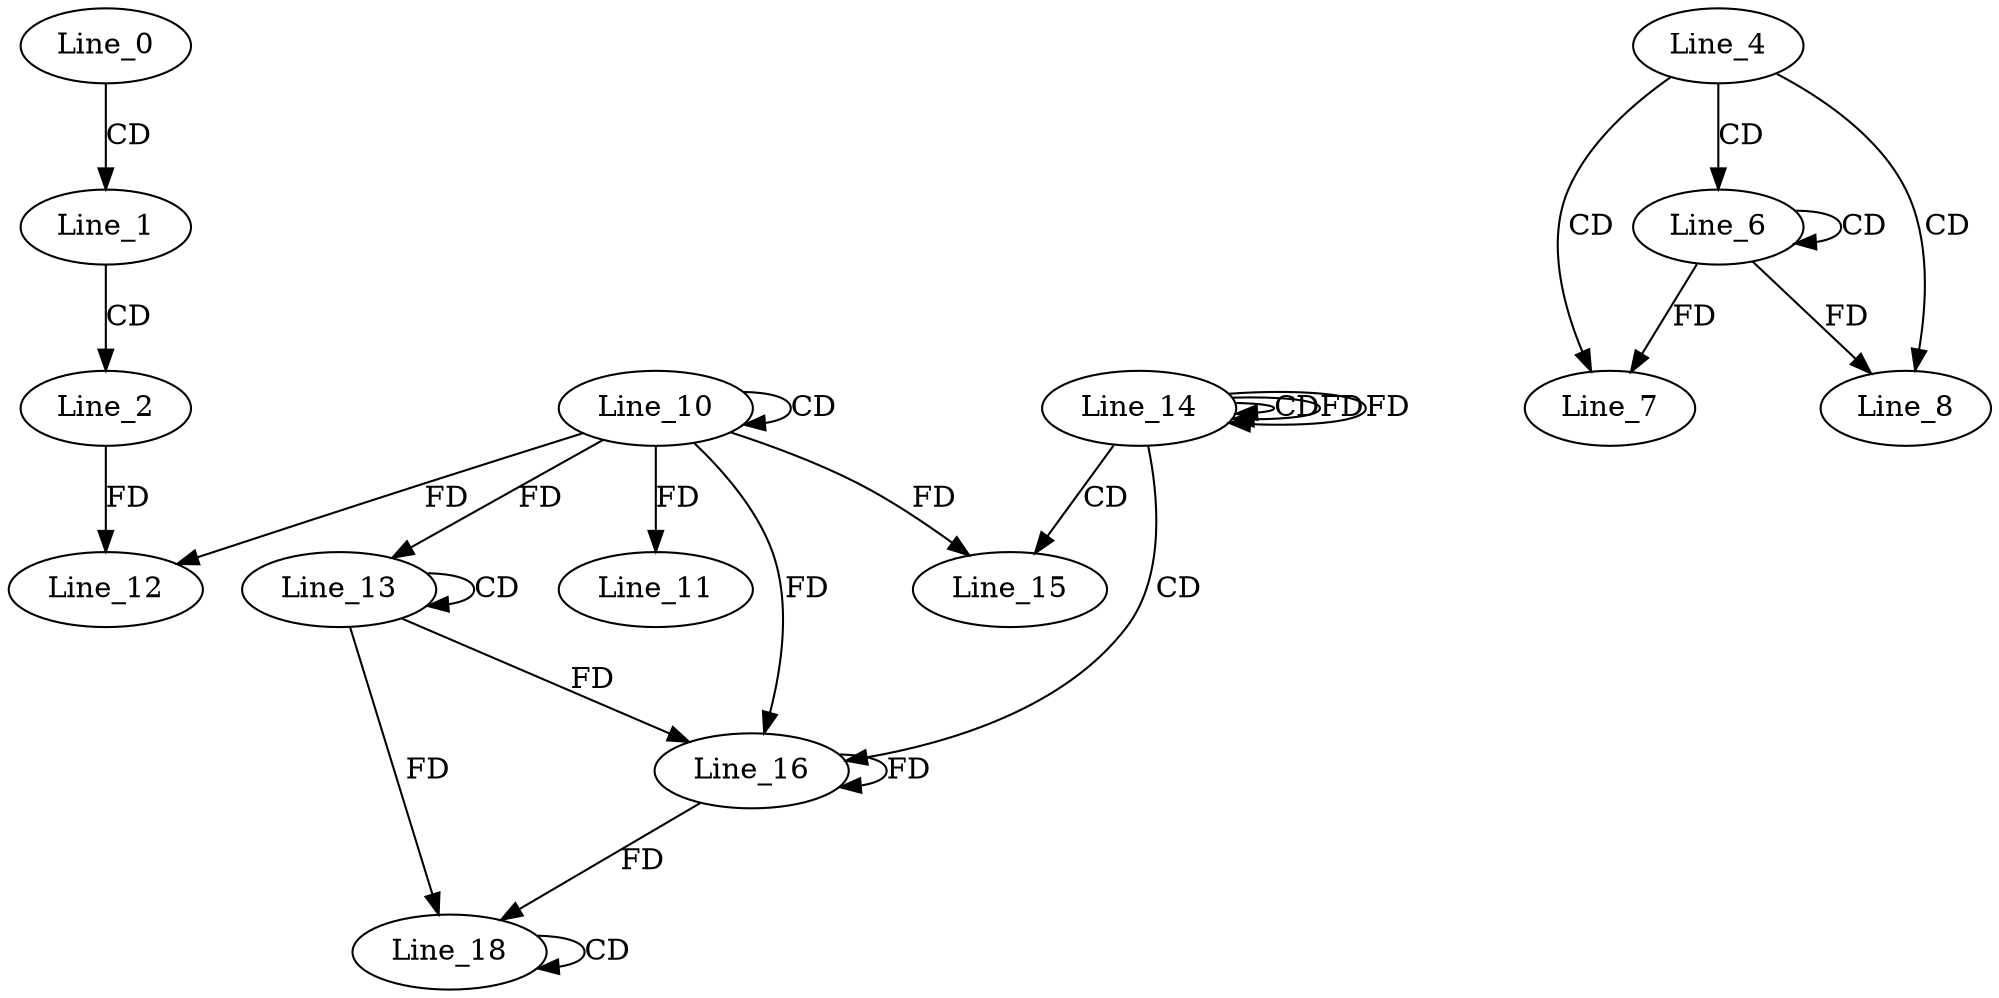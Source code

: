 digraph G {
  Line_0;
  Line_1;
  Line_2;
  Line_4;
  Line_6;
  Line_6;
  Line_7;
  Line_8;
  Line_10;
  Line_10;
  Line_11;
  Line_12;
  Line_12;
  Line_13;
  Line_13;
  Line_14;
  Line_14;
  Line_14;
  Line_15;
  Line_16;
  Line_16;
  Line_18;
  Line_18;
  Line_0 -> Line_1 [ label="CD" ];
  Line_1 -> Line_2 [ label="CD" ];
  Line_4 -> Line_6 [ label="CD" ];
  Line_6 -> Line_6 [ label="CD" ];
  Line_4 -> Line_7 [ label="CD" ];
  Line_6 -> Line_7 [ label="FD" ];
  Line_4 -> Line_8 [ label="CD" ];
  Line_6 -> Line_8 [ label="FD" ];
  Line_10 -> Line_10 [ label="CD" ];
  Line_10 -> Line_11 [ label="FD" ];
  Line_10 -> Line_12 [ label="FD" ];
  Line_2 -> Line_12 [ label="FD" ];
  Line_13 -> Line_13 [ label="CD" ];
  Line_10 -> Line_13 [ label="FD" ];
  Line_14 -> Line_14 [ label="CD" ];
  Line_14 -> Line_14 [ label="FD" ];
  Line_14 -> Line_15 [ label="CD" ];
  Line_10 -> Line_15 [ label="FD" ];
  Line_14 -> Line_16 [ label="CD" ];
  Line_16 -> Line_16 [ label="FD" ];
  Line_13 -> Line_16 [ label="FD" ];
  Line_10 -> Line_16 [ label="FD" ];
  Line_18 -> Line_18 [ label="CD" ];
  Line_16 -> Line_18 [ label="FD" ];
  Line_13 -> Line_18 [ label="FD" ];
  Line_14 -> Line_14 [ label="FD" ];
}
